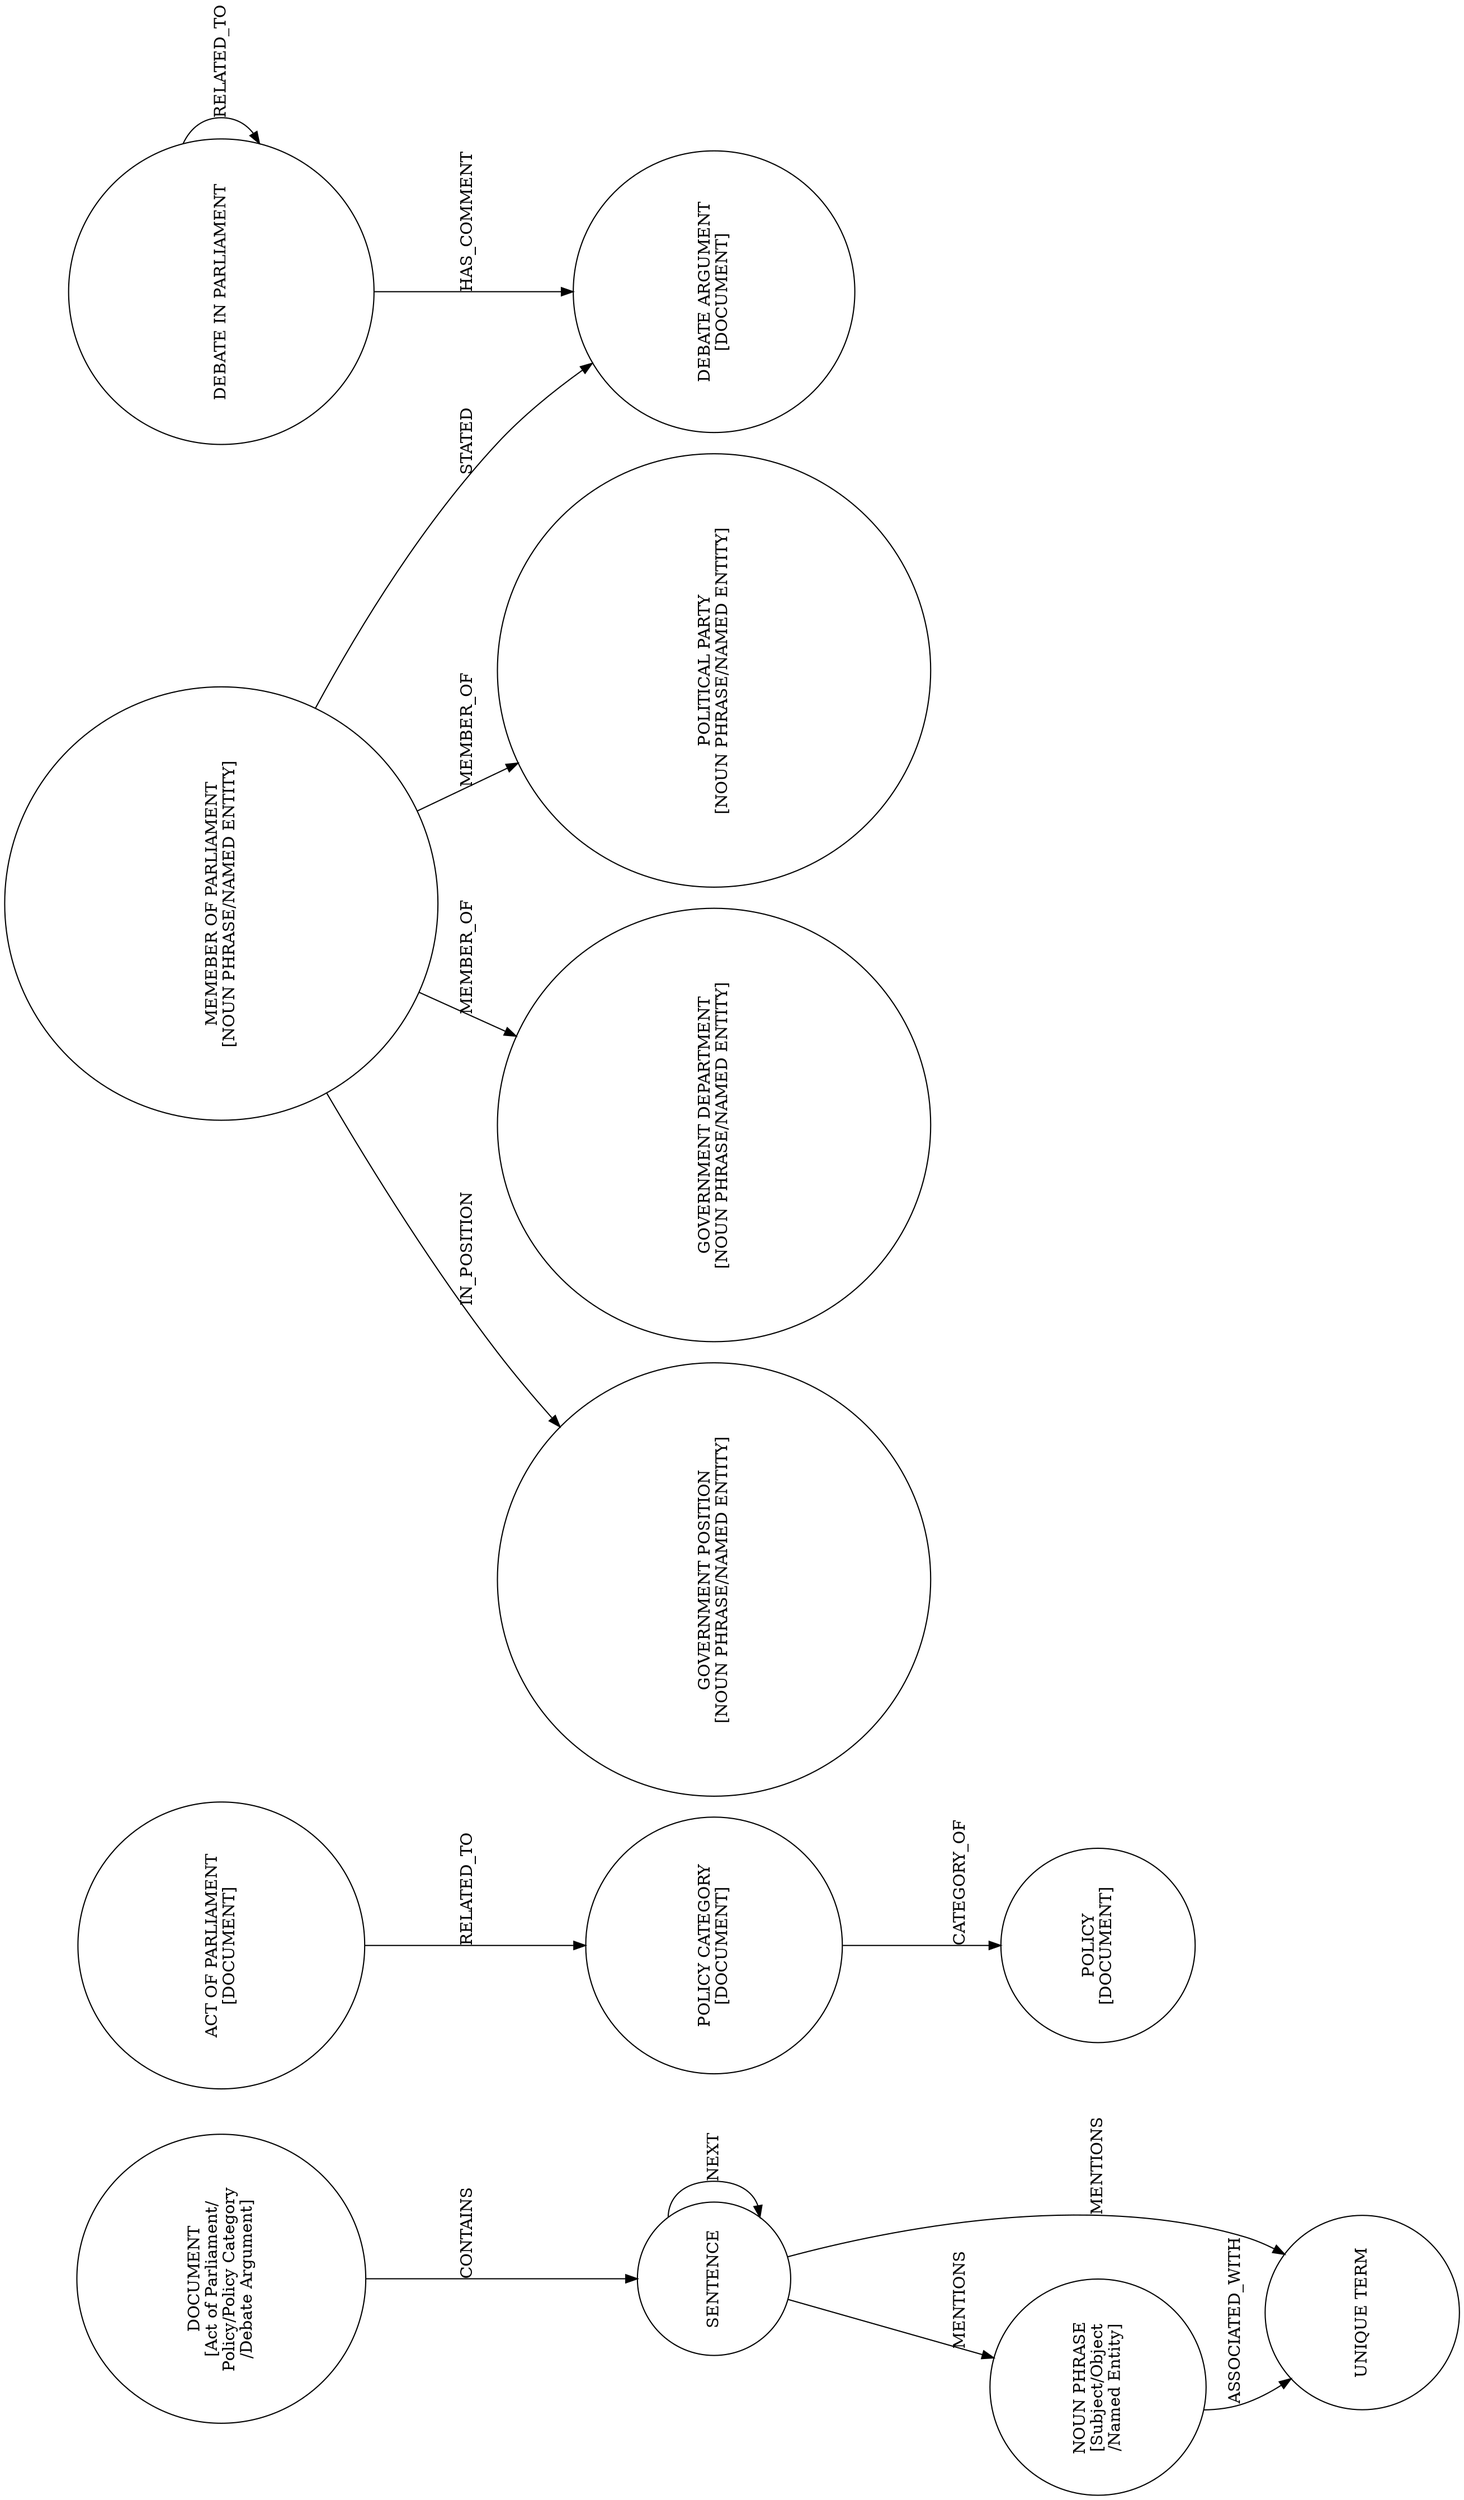 digraph search {
	node [shape=circle];
	orientation="landscape";
//	rank=same;
	splines=spline;
//	ranksep=equally;

	Document -> Sentence [label="CONTAINS"];
	Sentence -> Sentence [label="NEXT"];	
	Sentence -> NounPhrase [label="MENTIONS"];
	Sentence -> UniqueTerm [label="MENTIONS"];
	NounPhrase -> UniqueTerm [label="ASSOCIATED_WITH"];
//	Sentence -> Statement [label="CONTAINS"];
	PolicyCategory -> Policy [label="CATEGORY_OF"];
	Act -> PolicyCategory [label="RELATED_TO"]; 
	MP -> GovPosition [label="IN_POSITION"];
	MP -> GovDepartment [label="MEMBER_OF"];
	MP -> Party [label="MEMBER_OF"];
	Debate -> Debate [label="RELATED_TO"];
	Debate -> Argument [label="HAS_COMMENT"];
	MP -> Argument [label="STATED"]
//	Statement -> NounPhrase [label="IS_COMPOSED_OF"];
//	Statement -> Relation [label="IS_COMPOSED_OF"];
//	NounPhrase -> Relation [label="ASSERTS"];
//	Relation -> NounPhrase [label="RELATED_TO"];

	Act [label="ACT OF PARLIAMENT\n[DOCUMENT]"];	
	NounPhrase [label="NOUN PHRASE\n[Subject/Object\n/Named Entity]"];
	Document [label="DOCUMENT\n[Act of Parliament/\nPolicy/Policy Category\n/Debate Argument]"];
	Policy [label="POLICY\n[DOCUMENT]"];
	Party [label="POLITICAL PARTY\n[NOUN PHRASE/NAMED ENTITY]"];
	PolicyCategory [label="POLICY CATEGORY\n[DOCUMENT]"];
	Debate [label="DEBATE IN PARLIAMENT"];
	Argument [label="DEBATE ARGUMENT\n[DOCUMENT]"];
	Sentence [label="SENTENCE"];
	UniqueTerm [label="UNIQUE TERM"];
	MP [label="MEMEBER OF PARLIAMENT\n[NOUN PHRASE/NAMED ENTITY]"];
	GovPosition [label="GOVERNMENT POSITION\n[NOUN PHRASE/NAMED ENTITY]"];
	GovDepartment [label="GOVERNMENT DEPARTMENT\n[NOUN PHRASE/NAMED ENTITY]"];
//	Statement [label="STATEMENT"];
//	Relation [label="RELATION"];
}

